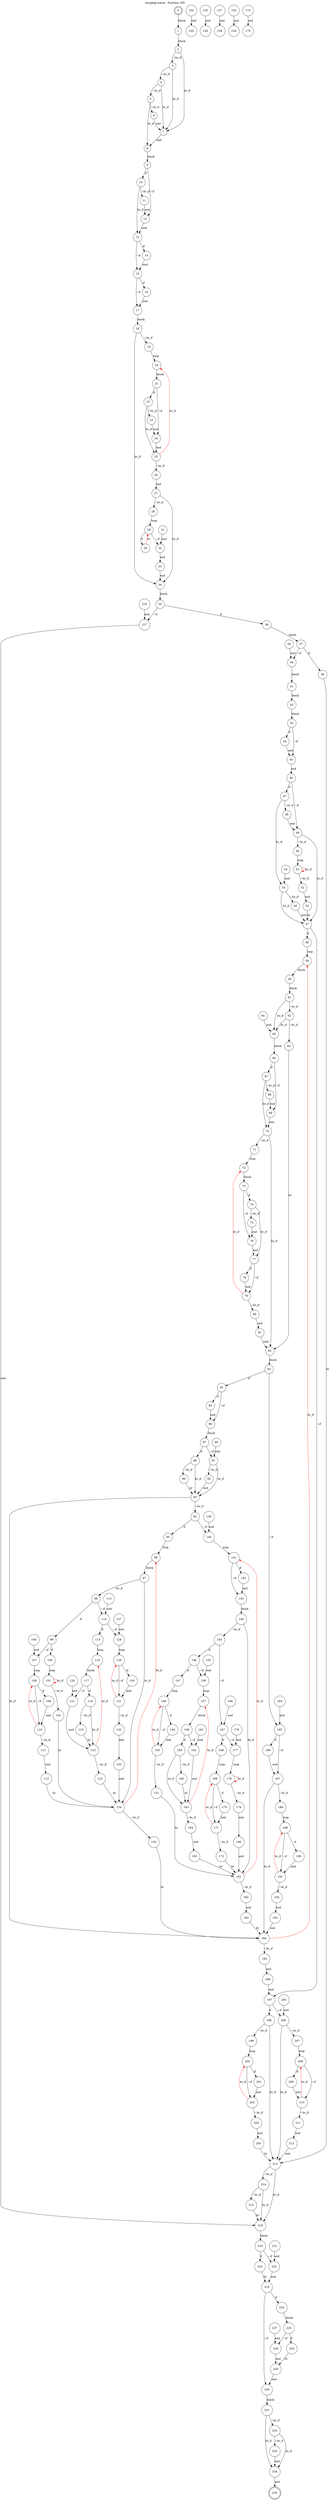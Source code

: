 digraph finite_state_machine {
    label = "mozjpeg.wasm - function 185"
    labelloc =  t
    labelfontsize = 16
    labelfontcolor = black
    labelfontname = "Helvetica"
    node [shape = doublecircle]; 0 235;
    node [shape = circle];
    0 -> 1[label = "block"];
    1 -> 2[label = "block"];
    2 -> 3[label = "~br_if"];
    2 -> 7[label = "br_if"];
    3 -> 4[label = "~br_if"];
    3 -> 7[label = "br_if"];
    4 -> 5[label = "~br_if"];
    4 -> 7[label = "br_if"];
    5 -> 6[label = "~br_if"];
    5 -> 8[label = "br_if"];
    6 -> 7[label = "end"];
    7 -> 8[label = "end"];
    8 -> 9[label = "block"];
    9 -> 10[label = "if"];
    9 -> 12[label = "~if"];
    10 -> 11[label = "~br_if"];
    10 -> 13[label = "br_if"];
    11 -> 12[label = "end"];
    12 -> 13[label = "end"];
    13 -> 14[label = "if"];
    13 -> 15[label = "~if"];
    14 -> 15[label = "end"];
    15 -> 16[label = "if"];
    15 -> 17[label = "~if"];
    16 -> 17[label = "end"];
    17 -> 18[label = "block"];
    18 -> 19[label = "~br_if"];
    18 -> 34[label = "br_if"];
    19 -> 20[label = "loop"];
    20 -> 21[label = "block"];
    21 -> 22[label = "if"];
    21 -> 24[label = "~if"];
    22 -> 23[label = "~br_if"];
    22 -> 25[label = "br_if"];
    23 -> 24[label = "end"];
    24 -> 25[label = "end"];
    25 -> 26[label = "~br_if"];
    25 -> 20[color="red" label = "br_if"];
    26 -> 27[label = "end"];
    27 -> 28[label = "~br_if"];
    27 -> 34[label = "br_if"];
    28 -> 29[label = "loop"];
    29 -> 30[label = "if"];
    29 -> 32[label = "~if"];
    30 -> 29[color="red" label = "br"];
    31 -> 32[label = "end"];
    32 -> 33[label = "end"];
    33 -> 34[label = "end"];
    34 -> 35[label = "block"];
    35 -> 36[label = "if"];
    35 -> 217[label = "~if"];
    36 -> 37[label = "block"];
    37 -> 38[label = "if"];
    37 -> 40[label = "~if"];
    38 -> 213[label = "br"];
    39 -> 40[label = "end"];
    40 -> 41[label = "block"];
    41 -> 42[label = "block"];
    42 -> 43[label = "block"];
    43 -> 44[label = "if"];
    43 -> 45[label = "~if"];
    44 -> 45[label = "end"];
    45 -> 46[label = "end"];
    46 -> 47[label = "if"];
    46 -> 49[label = "~if"];
    47 -> 48[label = "~br_if"];
    47 -> 55[label = "br_if"];
    48 -> 49[label = "end"];
    49 -> 50[label = "~br_if"];
    49 -> 57[label = "br_if"];
    50 -> 51[label = "loop"];
    51 -> 52[label = "~br_if"];
    51 -> 51[color="red" label = "br_if"];
    52 -> 53[label = "end"];
    53 -> 57[label = "br"];
    54 -> 55[label = "end"];
    55 -> 56[label = "~br_if"];
    55 -> 57[label = "br_if"];
    56 -> 57[label = "end"];
    57 -> 58[label = "if"];
    57 -> 197[label = "~if"];
    58 -> 59[label = "loop"];
    59 -> 60[label = "block"];
    60 -> 61[label = "block"];
    61 -> 62[label = "~br_if"];
    61 -> 65[label = "br_if"];
    62 -> 63[label = "~br_if"];
    62 -> 65[label = "br_if"];
    63 -> 82[label = "br"];
    64 -> 65[label = "end"];
    65 -> 66[label = "block"];
    66 -> 67[label = "if"];
    66 -> 69[label = "~if"];
    67 -> 68[label = "~br_if"];
    67 -> 70[label = "br_if"];
    68 -> 69[label = "end"];
    69 -> 70[label = "end"];
    70 -> 71[label = "~br_if"];
    70 -> 82[label = "br_if"];
    71 -> 72[label = "loop"];
    72 -> 73[label = "block"];
    73 -> 74[label = "if"];
    73 -> 76[label = "~if"];
    74 -> 75[label = "~br_if"];
    74 -> 77[label = "br_if"];
    75 -> 76[label = "end"];
    76 -> 77[label = "end"];
    77 -> 78[label = "if"];
    77 -> 79[label = "~if"];
    78 -> 79[label = "end"];
    79 -> 80[label = "~br_if"];
    79 -> 72[color="red" label = "br_if"];
    80 -> 81[label = "end"];
    81 -> 82[label = "end"];
    82 -> 83[label = "block"];
    83 -> 84[label = "if"];
    83 -> 185[label = "~if"];
    84 -> 85[label = "if"];
    84 -> 86[label = "~if"];
    85 -> 86[label = "end"];
    86 -> 87[label = "block"];
    87 -> 88[label = "if"];
    87 -> 91[label = "~if"];
    88 -> 89[label = "~br_if"];
    88 -> 93[label = "br_if"];
    89 -> 93[label = "br"];
    90 -> 91[label = "end"];
    91 -> 92[label = "~br_if"];
    91 -> 93[label = "br_if"];
    92 -> 93[label = "end"];
    93 -> 94[label = "~br_if"];
    93 -> 194[label = "br_if"];
    94 -> 95[label = "if"];
    94 -> 140[label = "~if"];
    95 -> 96[label = "loop"];
    96 -> 97[label = "block"];
    97 -> 98[label = "~br_if"];
    97 -> 134[label = "br_if"];
    98 -> 99[label = "if"];
    98 -> 114[label = "~if"];
    99 -> 100[label = "if"];
    99 -> 107[label = "~if"];
    100 -> 101[label = "loop"];
    101 -> 102[label = "~br_if"];
    101 -> 101[color="red" label = "br_if"];
    102 -> 134[label = "br"];
    104 -> 105[label = "end"];
    106 -> 107[label = "end"];
    107 -> 108[label = "loop"];
    108 -> 109[label = "if"];
    108 -> 110[label = "~if"];
    109 -> 110[label = "end"];
    110 -> 111[label = "~br_if"];
    110 -> 108[color="red" label = "br_if"];
    111 -> 112[label = "end"];
    112 -> 134[label = "br"];
    113 -> 114[label = "end"];
    114 -> 115[label = "if"];
    114 -> 128[label = "~if"];
    115 -> 116[label = "loop"];
    116 -> 117[label = "block"];
    117 -> 118[label = "if"];
    117 -> 121[label = "~if"];
    118 -> 119[label = "~br_if"];
    118 -> 122[label = "br_if"];
    119 -> 122[label = "br"];
    120 -> 121[label = "end"];
    121 -> 122[label = "end"];
    122 -> 123[label = "~br_if"];
    122 -> 116[color="red" label = "br_if"];
    123 -> 134[label = "br"];
    125 -> 126[label = "end"];
    127 -> 128[label = "end"];
    128 -> 129[label = "loop"];
    129 -> 130[label = "if"];
    129 -> 131[label = "~if"];
    130 -> 131[label = "end"];
    131 -> 132[label = "~br_if"];
    131 -> 129[color="red" label = "br_if"];
    132 -> 133[label = "end"];
    133 -> 134[label = "end"];
    134 -> 135[label = "~br_if"];
    134 -> 96[color="red" label = "br_if"];
    135 -> 194[label = "br"];
    137 -> 138[label = "end"];
    139 -> 140[label = "end"];
    140 -> 141[label = "loop"];
    141 -> 142[label = "if"];
    141 -> 143[label = "~if"];
    142 -> 143[label = "end"];
    143 -> 144[label = "block"];
    144 -> 145[label = "~br_if"];
    144 -> 181[label = "br_if"];
    145 -> 146[label = "if"];
    145 -> 167[label = "~if"];
    146 -> 147[label = "if"];
    146 -> 156[label = "~if"];
    147 -> 148[label = "loop"];
    148 -> 149[label = "if"];
    148 -> 150[label = "~if"];
    149 -> 150[label = "end"];
    150 -> 151[label = "~br_if"];
    150 -> 148[color="red" label = "br_if"];
    151 -> 181[label = "br"];
    153 -> 154[label = "end"];
    155 -> 156[label = "end"];
    156 -> 157[label = "loop"];
    157 -> 158[label = "block"];
    158 -> 159[label = "if"];
    158 -> 162[label = "~if"];
    159 -> 160[label = "~br_if"];
    159 -> 163[label = "br_if"];
    160 -> 163[label = "br"];
    161 -> 162[label = "end"];
    162 -> 163[label = "end"];
    163 -> 164[label = "~br_if"];
    163 -> 157[color="red" label = "br_if"];
    164 -> 165[label = "end"];
    165 -> 181[label = "br"];
    166 -> 167[label = "end"];
    167 -> 168[label = "if"];
    167 -> 177[label = "~if"];
    168 -> 169[label = "loop"];
    169 -> 170[label = "if"];
    169 -> 171[label = "~if"];
    170 -> 171[label = "end"];
    171 -> 172[label = "~br_if"];
    171 -> 169[color="red" label = "br_if"];
    172 -> 181[label = "br"];
    174 -> 175[label = "end"];
    176 -> 177[label = "end"];
    177 -> 178[label = "loop"];
    178 -> 179[label = "~br_if"];
    178 -> 178[color="red" label = "br_if"];
    179 -> 180[label = "end"];
    180 -> 181[label = "end"];
    181 -> 182[label = "~br_if"];
    181 -> 141[color="red" label = "br_if"];
    182 -> 183[label = "end"];
    183 -> 194[label = "br"];
    184 -> 185[label = "end"];
    185 -> 186[label = "if"];
    185 -> 187[label = "~if"];
    186 -> 187[label = "end"];
    187 -> 188[label = "~br_if"];
    187 -> 194[label = "br_if"];
    188 -> 189[label = "loop"];
    189 -> 190[label = "if"];
    189 -> 191[label = "~if"];
    190 -> 191[label = "end"];
    191 -> 192[label = "~br_if"];
    191 -> 189[color="red" label = "br_if"];
    192 -> 193[label = "end"];
    193 -> 194[label = "end"];
    194 -> 195[label = "~br_if"];
    194 -> 59[color="red" label = "br_if"];
    195 -> 196[label = "end"];
    196 -> 197[label = "end"];
    197 -> 198[label = "if"];
    197 -> 206[label = "~if"];
    198 -> 199[label = "~br_if"];
    198 -> 213[label = "br_if"];
    199 -> 200[label = "loop"];
    200 -> 201[label = "if"];
    200 -> 202[label = "~if"];
    201 -> 202[label = "end"];
    202 -> 203[label = "~br_if"];
    202 -> 200[color="red" label = "br_if"];
    203 -> 204[label = "end"];
    204 -> 213[label = "br"];
    205 -> 206[label = "end"];
    206 -> 207[label = "~br_if"];
    206 -> 213[label = "br_if"];
    207 -> 208[label = "loop"];
    208 -> 209[label = "if"];
    208 -> 210[label = "~if"];
    209 -> 210[label = "end"];
    210 -> 211[label = "~br_if"];
    210 -> 208[color="red" label = "br_if"];
    211 -> 212[label = "end"];
    212 -> 213[label = "end"];
    213 -> 214[label = "~br_if"];
    213 -> 218[label = "br_if"];
    214 -> 215[label = "~br_if"];
    214 -> 218[label = "br_if"];
    215 -> 218[label = "br"];
    216 -> 217[label = "end"];
    217 -> 218[label = "end"];
    218 -> 219[label = "block"];
    219 -> 220[label = "if"];
    219 -> 222[label = "~if"];
    220 -> 223[label = "br"];
    221 -> 222[label = "end"];
    222 -> 223[label = "end"];
    223 -> 224[label = "if"];
    223 -> 230[label = "~if"];
    224 -> 225[label = "block"];
    225 -> 226[label = "if"];
    225 -> 228[label = "~if"];
    226 -> 229[label = "br"];
    227 -> 228[label = "end"];
    228 -> 229[label = "end"];
    229 -> 230[label = "end"];
    230 -> 231[label = "block"];
    231 -> 232[label = "~br_if"];
    231 -> 234[label = "br_if"];
    232 -> 233[label = "~br_if"];
    232 -> 234[label = "br_if"];
    233 -> 234[label = "end"];
    234 -> 235[label = "end"];
}

